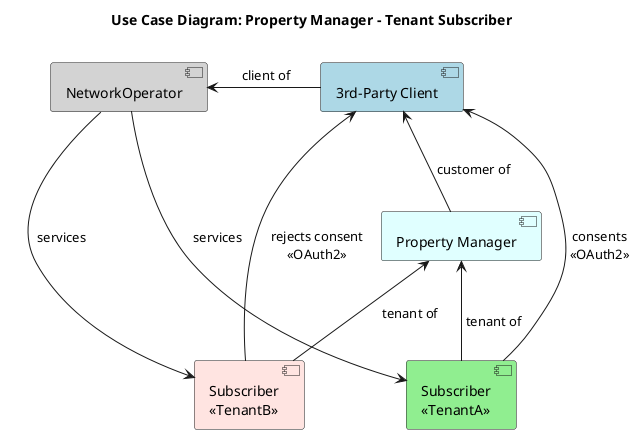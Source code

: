 @startuml
title Use Case Diagram: Property Manager - Tenant Subscriber

[3rd-Party Client] #LightBlue
[NetworkOperator] #LightGray
[Property Manager] #LightCyan
[Subscriber\n<<TenantA>>] #LightGreen
[Subscriber\n<<TenantB>>] #MistyRose

[3rd-Party Client] -left-> [NetworkOperator]: \n client of
[3rd-Party Client] <-down- [Property Manager]: \n customer of
[3rd-Party Client] <- [Subscriber\n<<TenantA>>]: \n consents\n <<OAuth2>>
[3rd-Party Client] <- [Subscriber\n<<TenantB>>]: \n rejects consent\n <<OAuth2>>

[Property Manager] <-down- [Subscriber\n<<TenantA>>]: \n tenant of
[Property Manager] <-down- [Subscriber\n<<TenantB>>]: tenant of

[NetworkOperator] -> [Subscriber\n<<TenantA>>]: services
[NetworkOperator] -> [Subscriber\n<<TenantB>>]: services

@enduml

@startuml

object RequiredScopes {
  <#LightBlue,#black>|= Scope |= Notes |
  <#MistyRose>| cpe-management-service-sites-read | No |
  <#MistyRose>| cpe-management-service-sites-location-read | No |
  <#MistyRose>| cpe-management-devices-read | No |
  <#MistyRose>| cpe-management-devices-hardware-address-read | No |
  <#MistyRose>| cpe-management-devices-write | No |
  <#Lavender>| cpe-management-isolated-networks-read | Inherited |
  <#LightGreen>| cpe-management-isolated-networks-write | Inherited |
  <#Lavender>| cpe-management-isolated-networks-primary-read | Inherited |
  <#LightGreen>| cpe-management-isolated-networks-primary-write | Manage primary network |
  <#Lavender>| cpe-management-isolated-networks-auxiliary-read | Inherited |
  <#LightGreen>| cpe-management-isolated-networks-auxiliary-write | Manage auxiliary networks |
  <#Lavender>| cpe-management-reboot-requests-read | Inherited |
  <#LightGreen>| cpe-management-reboot-requests-write | Client can reboot devices |
}

object AccessRights {
  <#LightBlue,#black>|= Route |= Notes |
  <#MistyRose>| GET /service-sites | No |
  <#MistyRose>| GET /service-sites/{sideId} | No |
  <#MistyRose>| GET /service-sites/{siteId}/devices | No |
  <#MistyRose>| GET /service-sites/{siteId}/isolated-networks | No |
  <#MistyRose>| GET /service-sites/{siteId}/devices | No |
  <#MistyRose>| GET /devices | No |
  <#MistyRose>| GET /devices/{deviceId} | No |
  <#MistyRose>| GET /devices/{deviceId}/isolated-networks | No |
  <#MistyRose>| PATCH /devices/{deviceId}/isolated-networks | No |
  <#LightYellow>| GET /isolated-networks | default device |
  <#LightYellow>| POST /isolated-networks | default device |
  <#LightYellow>| GET /isolated-networks/{netId} | default device |
  <#LightYellow>| PATCH /isolated-networks/{netId} | default device |
  <#LightYellow>| DELETE /isolated-networks/{netId} | default device |
  <#MistyRose>| GET /isolated-networks/{netId}/devices | No |
  <#MistyRose>| PATCH /isolated-networks/{netId}/devices | No |
  <#LightYellow>| GET /reboot-requests | default device |
  <#LightYellow>| POST /reboot-requests | default device |
  <#LightYellow>| GET /reboot-requests{rebootId} | default device |
  <#LightYellow>| PATCH /reboot-requests{rebootId} | default device |
  <#LightYellow>| DELETE /reboot-requests{rebootId} | default device |
}
@enduml
